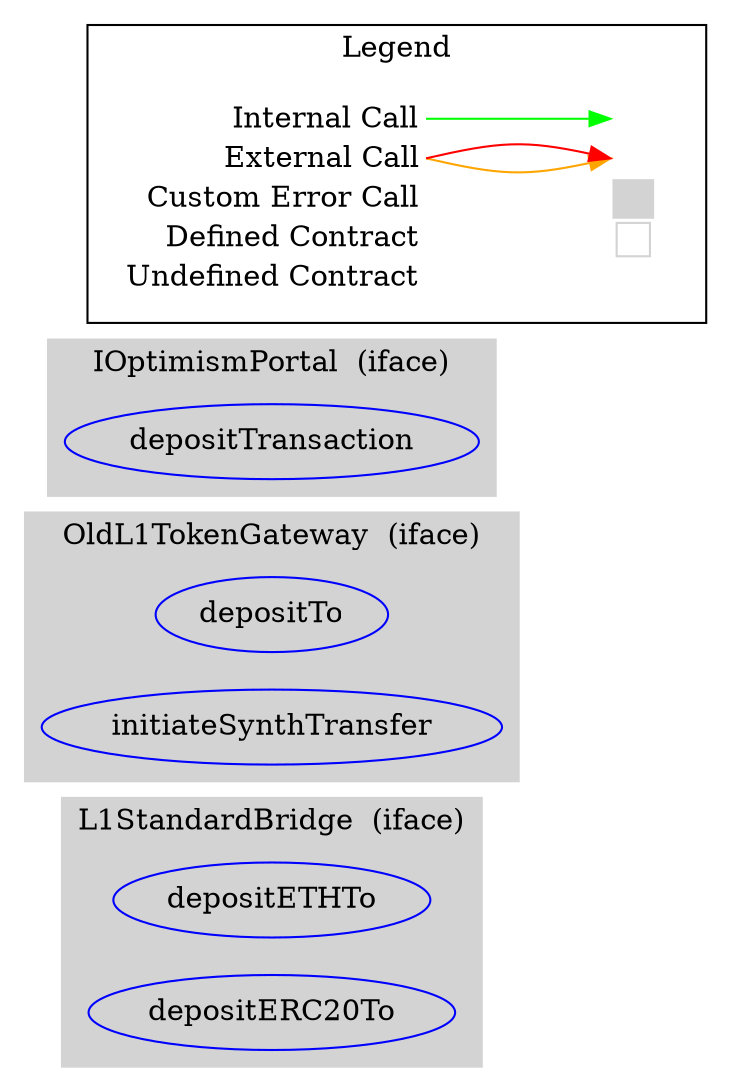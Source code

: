 digraph G {
  graph [ ratio = "auto", page = "100", compound =true ];
subgraph "clusterL1StandardBridge" {
  graph [ label = "L1StandardBridge  (iface)", color = "lightgray", style = "filled", bgcolor = "lightgray" ];
  "L1StandardBridge.depositETHTo" [ label = "depositETHTo", color = "blue" ];
  "L1StandardBridge.depositERC20To" [ label = "depositERC20To", color = "blue" ];
}

subgraph "clusterOldL1TokenGateway" {
  graph [ label = "OldL1TokenGateway  (iface)", color = "lightgray", style = "filled", bgcolor = "lightgray" ];
  "OldL1TokenGateway.depositTo" [ label = "depositTo", color = "blue" ];
  "OldL1TokenGateway.initiateSynthTransfer" [ label = "initiateSynthTransfer", color = "blue" ];
}

subgraph "clusterIOptimismPortal" {
  graph [ label = "IOptimismPortal  (iface)", color = "lightgray", style = "filled", bgcolor = "lightgray" ];
  "IOptimismPortal.depositTransaction" [ label = "depositTransaction", color = "blue" ];
}



rankdir=LR
node [shape=plaintext]
subgraph cluster_01 { 
label = "Legend";
key [label=<<table border="0" cellpadding="2" cellspacing="0" cellborder="0">
  <tr><td align="right" port="i1">Internal Call</td></tr>
  <tr><td align="right" port="i2">External Call</td></tr>
  <tr><td align="right" port="i2">Custom Error Call</td></tr>
  <tr><td align="right" port="i3">Defined Contract</td></tr>
  <tr><td align="right" port="i4">Undefined Contract</td></tr>
  </table>>]
key2 [label=<<table border="0" cellpadding="2" cellspacing="0" cellborder="0">
  <tr><td port="i1">&nbsp;&nbsp;&nbsp;</td></tr>
  <tr><td port="i2">&nbsp;&nbsp;&nbsp;</td></tr>
  <tr><td port="i3" bgcolor="lightgray">&nbsp;&nbsp;&nbsp;</td></tr>
  <tr><td port="i4">
    <table border="1" cellborder="0" cellspacing="0" cellpadding="7" color="lightgray">
      <tr>
       <td></td>
      </tr>
     </table>
  </td></tr>
  </table>>]
key:i1:e -> key2:i1:w [color="green"]
key:i2:e -> key2:i2:w [color="orange"]
key:i2:e -> key2:i2:w [color="red"]
}
}

